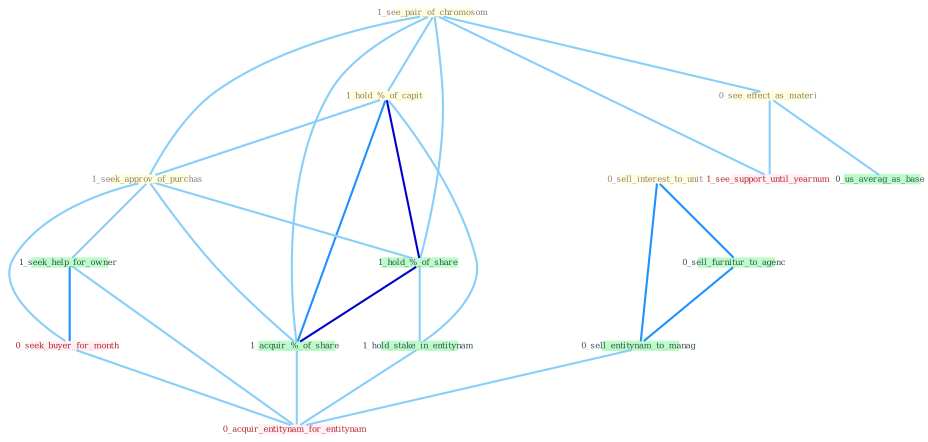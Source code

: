 Graph G{ 
    node
    [shape=polygon,style=filled,width=.5,height=.06,color="#BDFCC9",fixedsize=true,fontsize=4,
    fontcolor="#2f4f4f"];
    {node
    [color="#ffffe0", fontcolor="#8b7d6b"] "1_see_pair_of_chromosom " "0_sell_interest_to_unit " "1_hold_%_of_capit " "0_see_effect_as_materi " "1_seek_approv_of_purchas "}
{node [color="#fff0f5", fontcolor="#b22222"] "0_seek_buyer_for_month " "1_see_support_until_yearnum " "0_acquir_entitynam_for_entitynam "}
edge [color="#B0E2FF"];

	"1_see_pair_of_chromosom " -- "1_hold_%_of_capit " [w="1", color="#87cefa" ];
	"1_see_pair_of_chromosom " -- "0_see_effect_as_materi " [w="1", color="#87cefa" ];
	"1_see_pair_of_chromosom " -- "1_seek_approv_of_purchas " [w="1", color="#87cefa" ];
	"1_see_pair_of_chromosom " -- "1_hold_%_of_share " [w="1", color="#87cefa" ];
	"1_see_pair_of_chromosom " -- "1_acquir_%_of_share " [w="1", color="#87cefa" ];
	"1_see_pair_of_chromosom " -- "1_see_support_until_yearnum " [w="1", color="#87cefa" ];
	"0_sell_interest_to_unit " -- "0_sell_furnitur_to_agenc " [w="2", color="#1e90ff" , len=0.8];
	"0_sell_interest_to_unit " -- "0_sell_entitynam_to_manag " [w="2", color="#1e90ff" , len=0.8];
	"1_hold_%_of_capit " -- "1_seek_approv_of_purchas " [w="1", color="#87cefa" ];
	"1_hold_%_of_capit " -- "1_hold_%_of_share " [w="3", color="#0000cd" , len=0.6];
	"1_hold_%_of_capit " -- "1_hold_stake_in_entitynam " [w="1", color="#87cefa" ];
	"1_hold_%_of_capit " -- "1_acquir_%_of_share " [w="2", color="#1e90ff" , len=0.8];
	"0_see_effect_as_materi " -- "1_see_support_until_yearnum " [w="1", color="#87cefa" ];
	"0_see_effect_as_materi " -- "0_us_averag_as_base " [w="1", color="#87cefa" ];
	"1_seek_approv_of_purchas " -- "1_hold_%_of_share " [w="1", color="#87cefa" ];
	"1_seek_approv_of_purchas " -- "1_seek_help_for_owner " [w="1", color="#87cefa" ];
	"1_seek_approv_of_purchas " -- "0_seek_buyer_for_month " [w="1", color="#87cefa" ];
	"1_seek_approv_of_purchas " -- "1_acquir_%_of_share " [w="1", color="#87cefa" ];
	"1_hold_%_of_share " -- "1_hold_stake_in_entitynam " [w="1", color="#87cefa" ];
	"1_hold_%_of_share " -- "1_acquir_%_of_share " [w="3", color="#0000cd" , len=0.6];
	"1_hold_stake_in_entitynam " -- "0_acquir_entitynam_for_entitynam " [w="1", color="#87cefa" ];
	"1_seek_help_for_owner " -- "0_seek_buyer_for_month " [w="2", color="#1e90ff" , len=0.8];
	"1_seek_help_for_owner " -- "0_acquir_entitynam_for_entitynam " [w="1", color="#87cefa" ];
	"0_seek_buyer_for_month " -- "0_acquir_entitynam_for_entitynam " [w="1", color="#87cefa" ];
	"1_acquir_%_of_share " -- "0_acquir_entitynam_for_entitynam " [w="1", color="#87cefa" ];
	"0_sell_furnitur_to_agenc " -- "0_sell_entitynam_to_manag " [w="2", color="#1e90ff" , len=0.8];
	"0_sell_entitynam_to_manag " -- "0_acquir_entitynam_for_entitynam " [w="1", color="#87cefa" ];
}